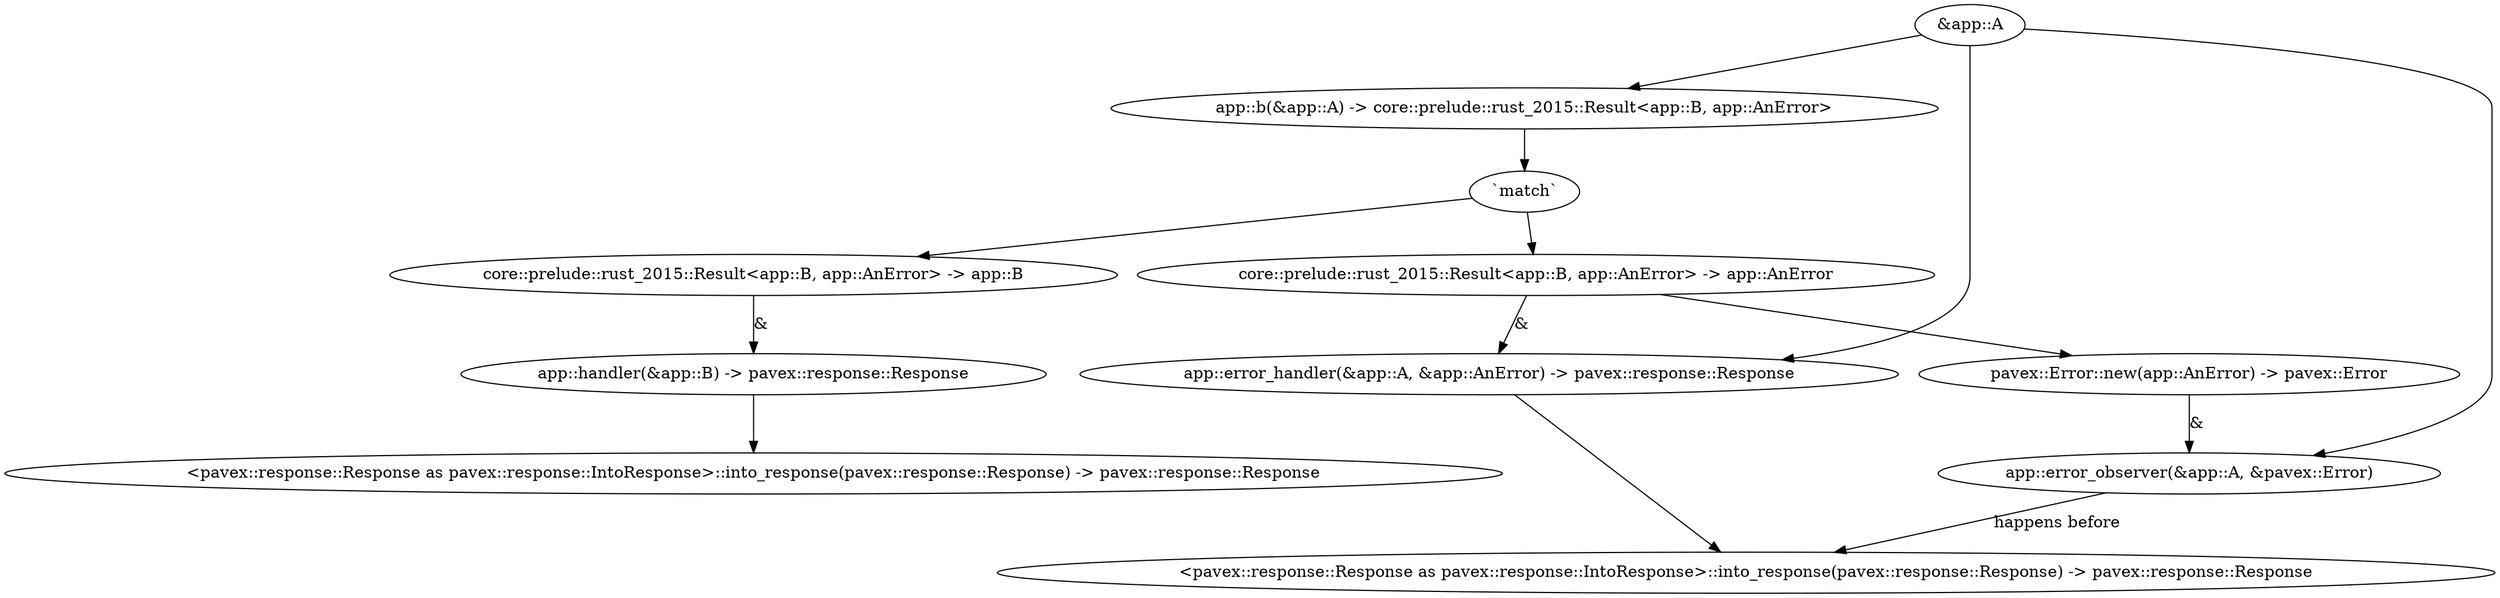 digraph "GET /home - 0" {
    0 [ label = "app::handler(&app::B) -> pavex::response::Response"]
    1 [ label = "core::prelude::rust_2015::Result<app::B, app::AnError> -> app::B"]
    2 [ label = "app::b(&app::A) -> core::prelude::rust_2015::Result<app::B, app::AnError>"]
    4 [ label = "<pavex::response::Response as pavex::response::IntoResponse>::into_response(pavex::response::Response) -> pavex::response::Response"]
    5 [ label = "core::prelude::rust_2015::Result<app::B, app::AnError> -> app::AnError"]
    6 [ label = "app::error_handler(&app::A, &app::AnError) -> pavex::response::Response"]
    7 [ label = "pavex::Error::new(app::AnError) -> pavex::Error"]
    8 [ label = "<pavex::response::Response as pavex::response::IntoResponse>::into_response(pavex::response::Response) -> pavex::response::Response"]
    9 [ label = "app::error_observer(&app::A, &pavex::Error)"]
    10 [ label = "`match`"]
    11 [ label = "&app::A"]
    1 -> 0 [ label = "&"]
    10 -> 5 [ ]
    0 -> 4 [ ]
    10 -> 1 [ ]
    5 -> 7 [ ]
    6 -> 8 [ ]
    5 -> 6 [ label = "&"]
    7 -> 9 [ label = "&"]
    9 -> 8 [ label = "happens before"]
    2 -> 10 [ ]
    11 -> 9 [ ]
    11 -> 6 [ ]
    11 -> 2 [ ]
}

digraph "* /home - 0" {
    0 [ label = "pavex::router::default_fallback(&pavex::router::AllowedMethods) -> pavex::response::Response"]
    2 [ label = "<pavex::response::Response as pavex::response::IntoResponse>::into_response(pavex::response::Response) -> pavex::response::Response"]
    3 [ label = "&pavex::router::AllowedMethods"]
    0 -> 2 [ ]
    3 -> 0 [ ]
}

digraph app_state {
    0 [ label = "crate::ApplicationState(app::A) -> crate::ApplicationState"]
    1 [ label = "core::prelude::rust_2015::Result<app::A, app::AnError> -> app::A"]
    2 [ label = "app::a() -> core::prelude::rust_2015::Result<app::A, app::AnError>"]
    3 [ label = "core::result::Result::Ok(crate::ApplicationState) -> core::result::Result<crate::ApplicationState, crate::ApplicationStateError>"]
    4 [ label = "core::prelude::rust_2015::Result<app::A, app::AnError> -> app::AnError"]
    5 [ label = "crate::ApplicationStateError::A(app::AnError) -> crate::ApplicationStateError"]
    6 [ label = "core::result::Result::Err(crate::ApplicationStateError) -> core::result::Result<crate::ApplicationState, crate::ApplicationStateError>"]
    7 [ label = "`match`"]
    1 -> 0 [ ]
    7 -> 4 [ ]
    0 -> 3 [ ]
    7 -> 1 [ ]
    4 -> 5 [ ]
    5 -> 6 [ ]
    2 -> 7 [ ]
}